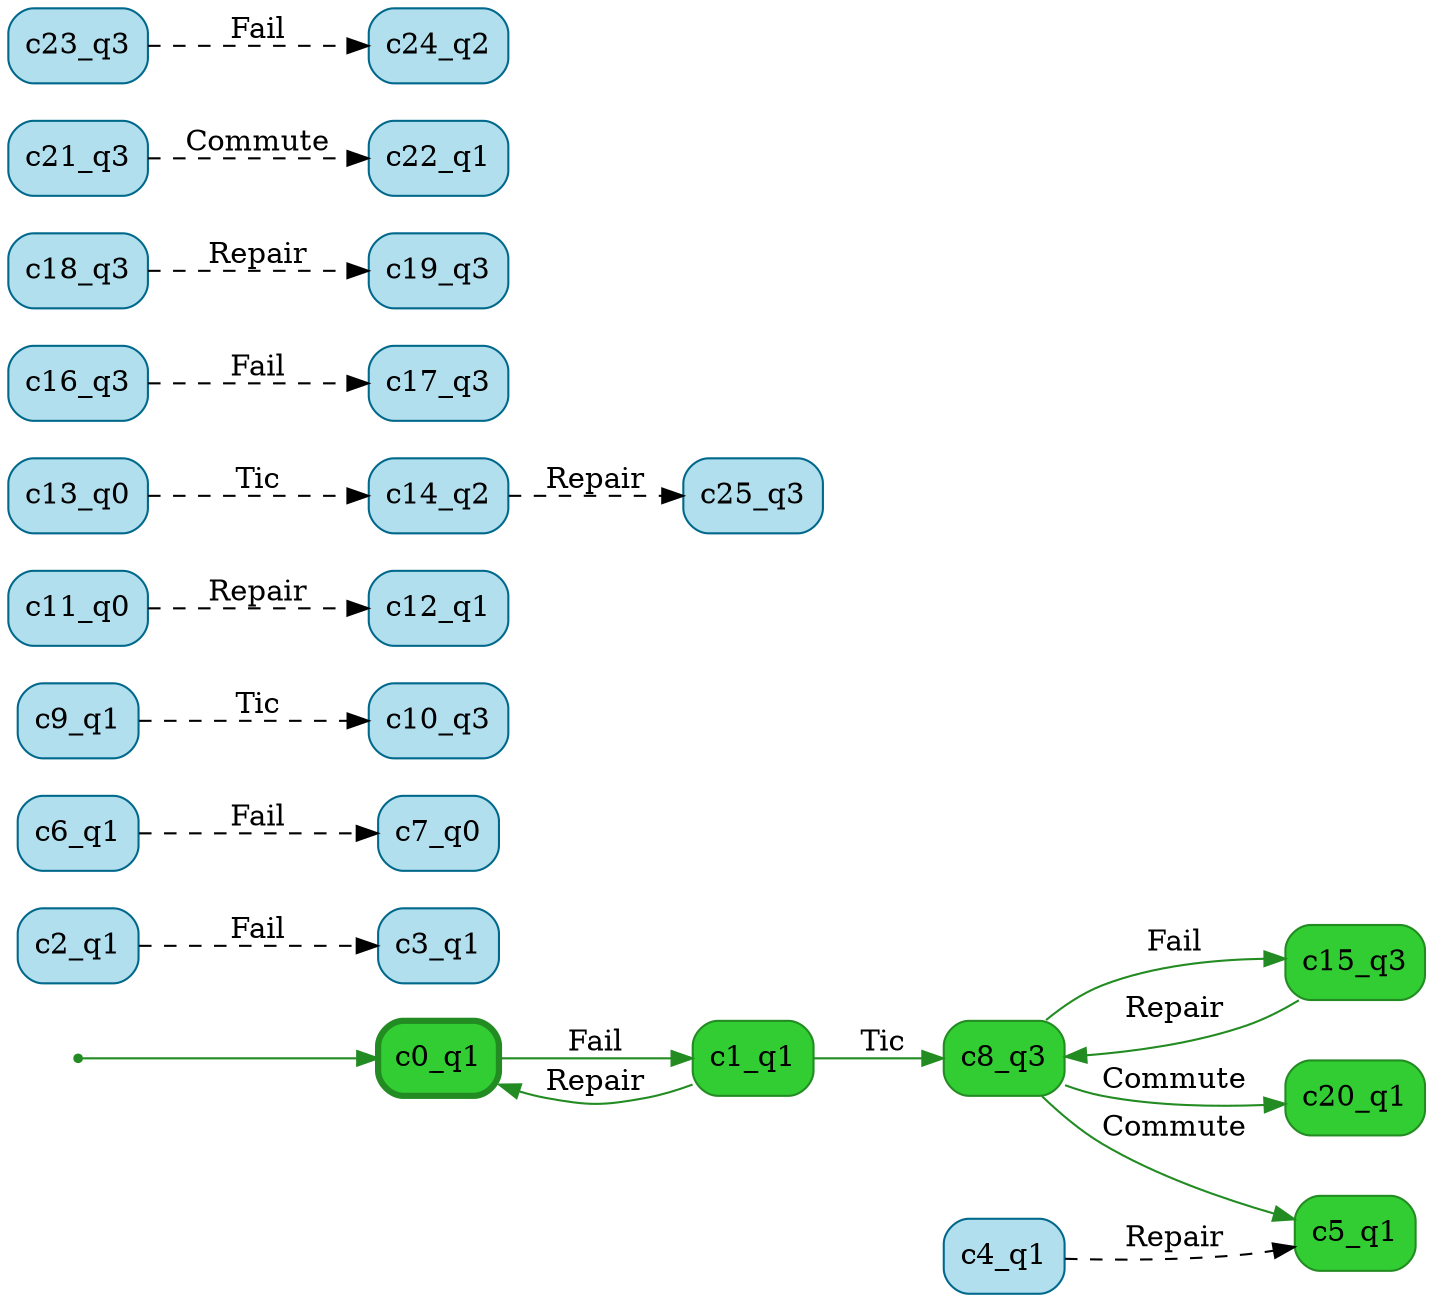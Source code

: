 digraph g {

	rankdir="LR"

	__invisible__[shape="point", color="forestgreen"]
	c0_q1[label="c0_q1", shape="box", style="rounded, filled", color="forestgreen", fillcolor="limegreen", penwidth=3] // Initial
	c1_q1[label="c1_q1", shape="box", style="rounded, filled", color="forestgreen", fillcolor="limegreen"]
	c8_q3[label="c8_q3", shape="box", style="rounded, filled", color="forestgreen", fillcolor="limegreen"]
	c15_q3[label="c15_q3", shape="box", style="rounded, filled", color="forestgreen", fillcolor="limegreen"]
	c20_q1[label="c20_q1", shape="box", style="rounded, filled", color="forestgreen", fillcolor="limegreen"]
	c5_q1[label="c5_q1", shape="box", style="rounded, filled", color="forestgreen", fillcolor="limegreen"]
	c2_q1[label="c2_q1", shape="box", style="rounded, filled", color="deepskyblue4", fillcolor="lightblue2"]
	c3_q1[label="c3_q1", shape="box", style="rounded, filled", color="deepskyblue4", fillcolor="lightblue2"]
	c4_q1[label="c4_q1", shape="box", style="rounded, filled", color="deepskyblue4", fillcolor="lightblue2"]
	c6_q1[label="c6_q1", shape="box", style="rounded, filled", color="deepskyblue4", fillcolor="lightblue2"]
	c7_q0[label="c7_q0", shape="box", style="rounded, filled", color="deepskyblue4", fillcolor="lightblue2"]
	c9_q1[label="c9_q1", shape="box", style="rounded, filled", color="deepskyblue4", fillcolor="lightblue2"]
	c10_q3[label="c10_q3", shape="box", style="rounded, filled", color="deepskyblue4", fillcolor="lightblue2"]
	c11_q0[label="c11_q0", shape="box", style="rounded, filled", color="deepskyblue4", fillcolor="lightblue2"]
	c12_q1[label="c12_q1", shape="box", style="rounded, filled", color="deepskyblue4", fillcolor="lightblue2"]
	c13_q0[label="c13_q0", shape="box", style="rounded, filled", color="deepskyblue4", fillcolor="lightblue2"]
	c14_q2[label="c14_q2", shape="box", style="rounded, filled", color="deepskyblue4", fillcolor="lightblue2"]
	c16_q3[label="c16_q3", shape="box", style="rounded, filled", color="deepskyblue4", fillcolor="lightblue2"]
	c17_q3[label="c17_q3", shape="box", style="rounded, filled", color="deepskyblue4", fillcolor="lightblue2"]
	c18_q3[label="c18_q3", shape="box", style="rounded, filled", color="deepskyblue4", fillcolor="lightblue2"]
	c19_q3[label="c19_q3", shape="box", style="rounded, filled", color="deepskyblue4", fillcolor="lightblue2"]
	c21_q3[label="c21_q3", shape="box", style="rounded, filled", color="deepskyblue4", fillcolor="lightblue2"]
	c22_q1[label="c22_q1", shape="box", style="rounded, filled", color="deepskyblue4", fillcolor="lightblue2"]
	c23_q3[label="c23_q3", shape="box", style="rounded, filled", color="deepskyblue4", fillcolor="lightblue2"]
	c24_q2[label="c24_q2", shape="box", style="rounded, filled", color="deepskyblue4", fillcolor="lightblue2"]
	c25_q3[label="c25_q3", shape="box", style="rounded, filled", color="deepskyblue4", fillcolor="lightblue2"]

	__invisible__ -> c0_q1[color="forestgreen"]
	c0_q1 -> c1_q1[label="Fail", color="forestgreen"]
	c1_q1 -> c0_q1[label="Repair", color="forestgreen"]
	c1_q1 -> c8_q3[label="Tic", color="forestgreen"]
	c8_q3 -> c15_q3[label="Fail", color="forestgreen"]
	c15_q3 -> c8_q3[label="Repair", color="forestgreen"]
	c8_q3 -> c20_q1[label="Commute", color="forestgreen"]
	c8_q3 -> c5_q1[label="Commute", color="forestgreen"]
	c2_q1 -> c3_q1[label="Fail", color="black", style="dashed"]
	c4_q1 -> c5_q1[label="Repair", color="black", style="dashed"]
	c6_q1 -> c7_q0[label="Fail", color="black", style="dashed"]
	c9_q1 -> c10_q3[label="Tic", color="black", style="dashed"]
	c11_q0 -> c12_q1[label="Repair", color="black", style="dashed"]
	c13_q0 -> c14_q2[label="Tic", color="black", style="dashed"]
	c16_q3 -> c17_q3[label="Fail", color="black", style="dashed"]
	c18_q3 -> c19_q3[label="Repair", color="black", style="dashed"]
	c21_q3 -> c22_q1[label="Commute", color="black", style="dashed"]
	c23_q3 -> c24_q2[label="Fail", color="black", style="dashed"]
	c14_q2 -> c25_q3[label="Repair", color="black", style="dashed"]

}

